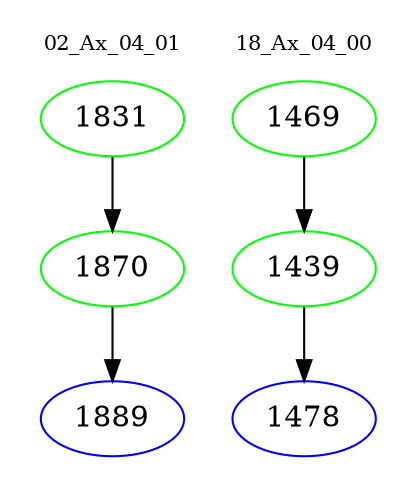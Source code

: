 digraph{
subgraph cluster_0 {
color = white
label = "02_Ax_04_01";
fontsize=10;
T0_1831 [label="1831", color="green"]
T0_1831 -> T0_1870 [color="black"]
T0_1870 [label="1870", color="green"]
T0_1870 -> T0_1889 [color="black"]
T0_1889 [label="1889", color="blue"]
}
subgraph cluster_1 {
color = white
label = "18_Ax_04_00";
fontsize=10;
T1_1469 [label="1469", color="green"]
T1_1469 -> T1_1439 [color="black"]
T1_1439 [label="1439", color="green"]
T1_1439 -> T1_1478 [color="black"]
T1_1478 [label="1478", color="blue"]
}
}
